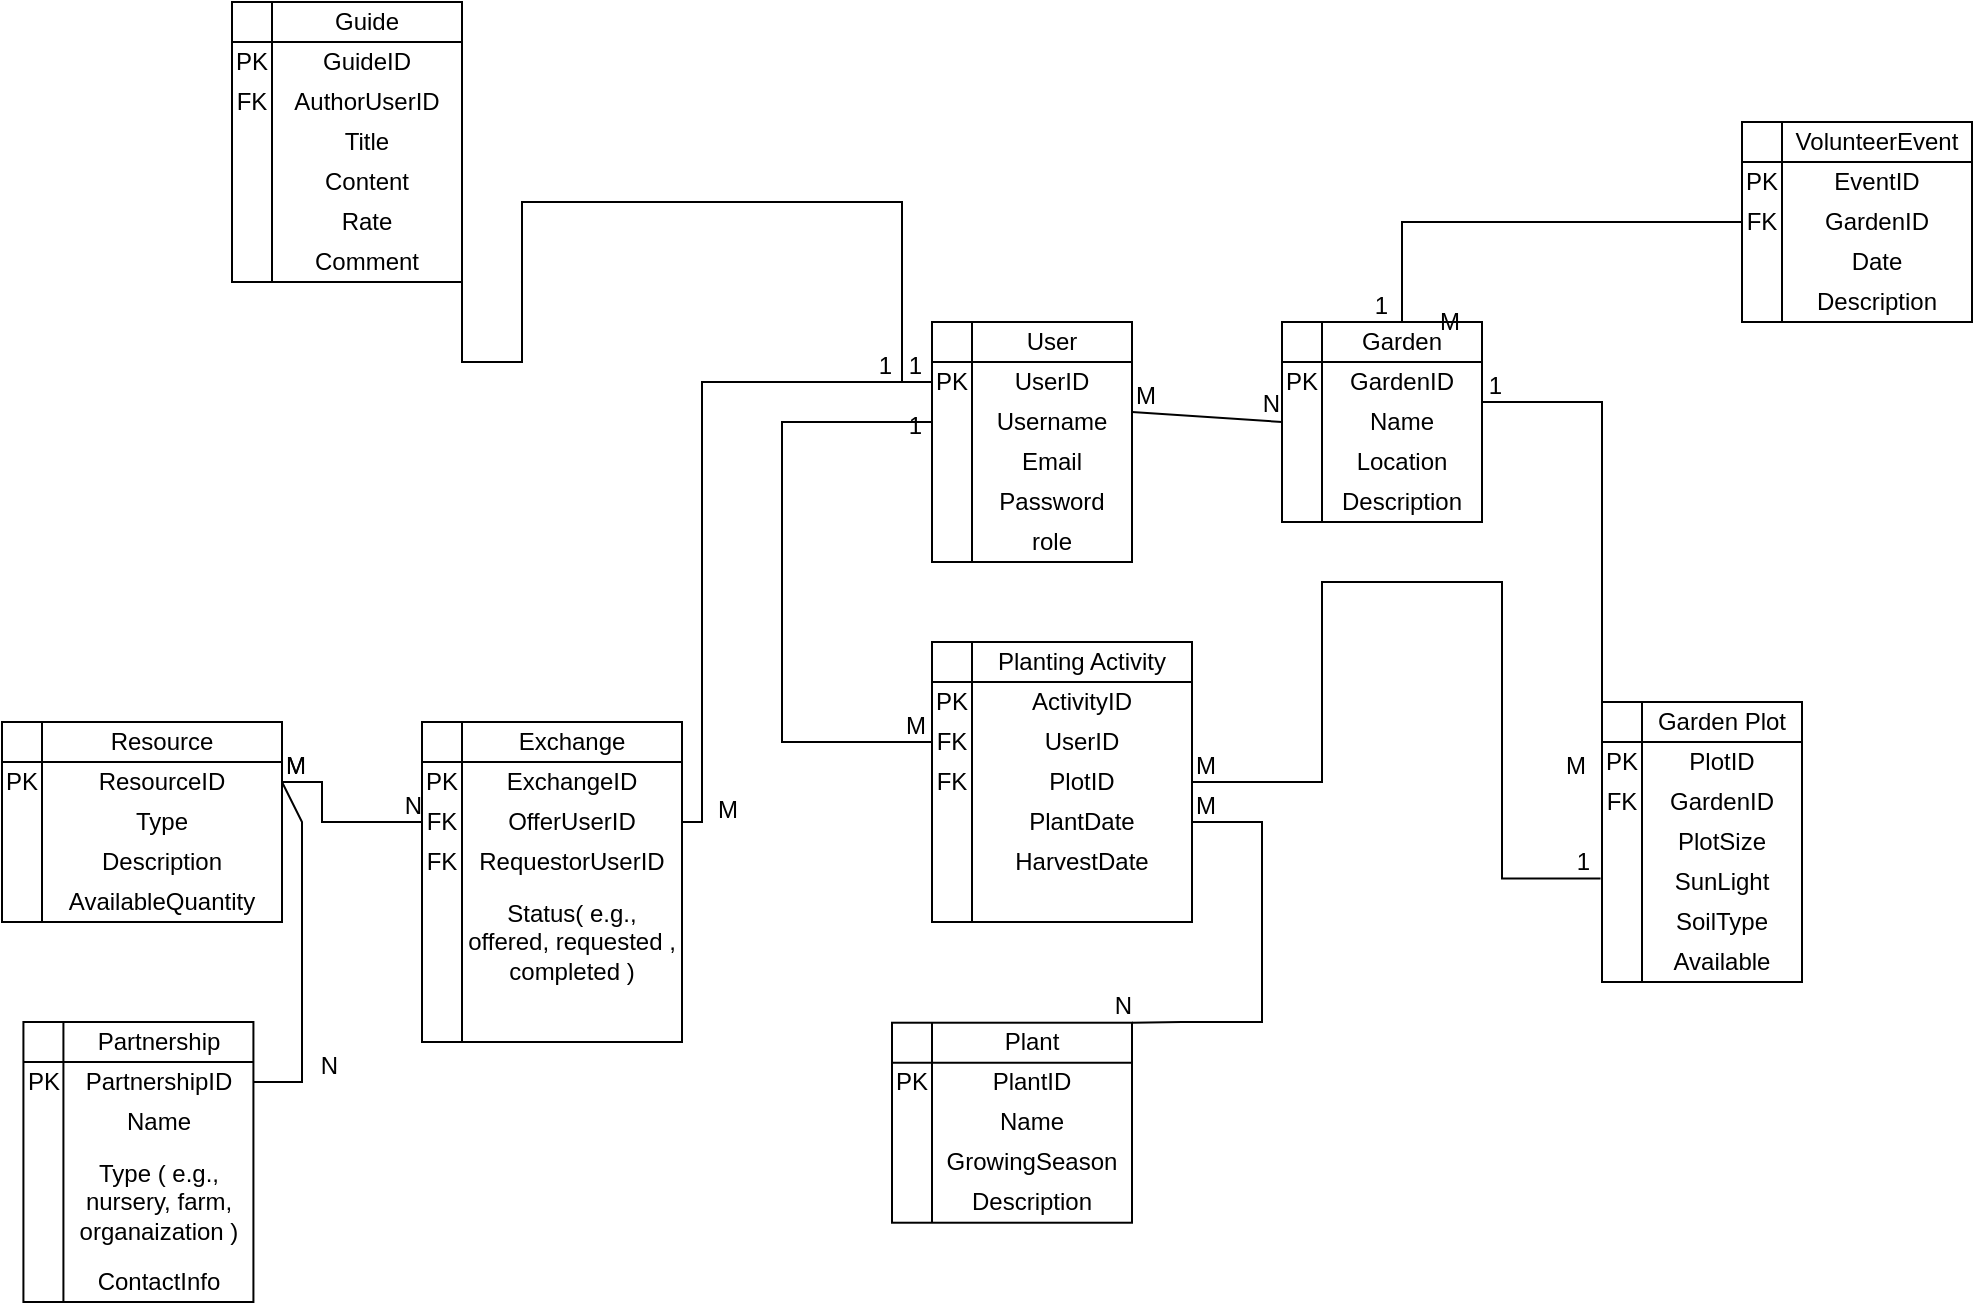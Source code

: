 <mxfile>
    <diagram id="Q7YpSikZcmVdA5Nnaxv-" name="Page-1">
        <mxGraphModel dx="1843" dy="816" grid="1" gridSize="10" guides="1" tooltips="1" connect="1" arrows="1" fold="1" page="1" pageScale="1" pageWidth="1200" pageHeight="1600" math="0" shadow="0">
            <root>
                <mxCell id="0"/>
                <mxCell id="1" parent="0"/>
                <mxCell id="4" value="" style="shape=internalStorage;whiteSpace=wrap;html=1;backgroundOutline=1;dx=20;dy=20;" parent="1" vertex="1">
                    <mxGeometry x="495" y="410" width="100" height="120" as="geometry"/>
                </mxCell>
                <mxCell id="5" value="User" style="text;html=1;strokeColor=none;fillColor=none;align=center;verticalAlign=middle;whiteSpace=wrap;rounded=0;" parent="1" vertex="1">
                    <mxGeometry x="515" y="410" width="80" height="20" as="geometry"/>
                </mxCell>
                <mxCell id="6" value="UserID" style="text;html=1;strokeColor=none;fillColor=none;align=center;verticalAlign=middle;whiteSpace=wrap;rounded=0;" parent="1" vertex="1">
                    <mxGeometry x="515" y="430" width="80" height="20" as="geometry"/>
                </mxCell>
                <mxCell id="7" value="PK" style="text;html=1;strokeColor=none;fillColor=none;align=center;verticalAlign=middle;whiteSpace=wrap;rounded=0;" parent="1" vertex="1">
                    <mxGeometry x="495" y="430" width="20" height="20" as="geometry"/>
                </mxCell>
                <mxCell id="8" value="Username" style="text;html=1;strokeColor=none;fillColor=none;align=center;verticalAlign=middle;whiteSpace=wrap;rounded=0;" parent="1" vertex="1">
                    <mxGeometry x="515" y="450" width="80" height="20" as="geometry"/>
                </mxCell>
                <mxCell id="9" value="Email" style="text;html=1;strokeColor=none;fillColor=none;align=center;verticalAlign=middle;whiteSpace=wrap;rounded=0;" parent="1" vertex="1">
                    <mxGeometry x="515" y="470" width="80" height="20" as="geometry"/>
                </mxCell>
                <mxCell id="10" value="Password" style="text;html=1;strokeColor=none;fillColor=none;align=center;verticalAlign=middle;whiteSpace=wrap;rounded=0;" parent="1" vertex="1">
                    <mxGeometry x="515" y="490" width="80" height="20" as="geometry"/>
                </mxCell>
                <mxCell id="16" value="" style="shape=internalStorage;whiteSpace=wrap;html=1;backgroundOutline=1;dx=20;dy=20;" parent="1" vertex="1">
                    <mxGeometry x="670" y="410" width="100" height="100" as="geometry"/>
                </mxCell>
                <mxCell id="17" value="Garden" style="text;html=1;strokeColor=none;fillColor=none;align=center;verticalAlign=middle;whiteSpace=wrap;rounded=0;" parent="1" vertex="1">
                    <mxGeometry x="690" y="410" width="80" height="20" as="geometry"/>
                </mxCell>
                <mxCell id="18" value="GardenID" style="text;html=1;strokeColor=none;fillColor=none;align=center;verticalAlign=middle;whiteSpace=wrap;rounded=0;" parent="1" vertex="1">
                    <mxGeometry x="690" y="430" width="80" height="20" as="geometry"/>
                </mxCell>
                <mxCell id="19" value="PK" style="text;html=1;strokeColor=none;fillColor=none;align=center;verticalAlign=middle;whiteSpace=wrap;rounded=0;" parent="1" vertex="1">
                    <mxGeometry x="670" y="430" width="20" height="20" as="geometry"/>
                </mxCell>
                <mxCell id="20" value="Name" style="text;html=1;strokeColor=none;fillColor=none;align=center;verticalAlign=middle;whiteSpace=wrap;rounded=0;" parent="1" vertex="1">
                    <mxGeometry x="690" y="450" width="80" height="20" as="geometry"/>
                </mxCell>
                <mxCell id="21" value="Location" style="text;html=1;strokeColor=none;fillColor=none;align=center;verticalAlign=middle;whiteSpace=wrap;rounded=0;" parent="1" vertex="1">
                    <mxGeometry x="690" y="470" width="80" height="20" as="geometry"/>
                </mxCell>
                <mxCell id="22" value="Description" style="text;html=1;strokeColor=none;fillColor=none;align=center;verticalAlign=middle;whiteSpace=wrap;rounded=0;" parent="1" vertex="1">
                    <mxGeometry x="690" y="490" width="80" height="20" as="geometry"/>
                </mxCell>
                <mxCell id="23" value="" style="shape=internalStorage;whiteSpace=wrap;html=1;backgroundOutline=1;dx=20;dy=20;" parent="1" vertex="1">
                    <mxGeometry x="830" y="600" width="100" height="140" as="geometry"/>
                </mxCell>
                <mxCell id="24" value="Garden Plot" style="text;html=1;strokeColor=none;fillColor=none;align=center;verticalAlign=middle;whiteSpace=wrap;rounded=0;" parent="1" vertex="1">
                    <mxGeometry x="850" y="600" width="80" height="20" as="geometry"/>
                </mxCell>
                <mxCell id="25" value="PlotID" style="text;html=1;strokeColor=none;fillColor=none;align=center;verticalAlign=middle;whiteSpace=wrap;rounded=0;" parent="1" vertex="1">
                    <mxGeometry x="850" y="620" width="80" height="20" as="geometry"/>
                </mxCell>
                <mxCell id="26" value="PK" style="text;html=1;strokeColor=none;fillColor=none;align=center;verticalAlign=middle;whiteSpace=wrap;rounded=0;" parent="1" vertex="1">
                    <mxGeometry x="830" y="620" width="20" height="20" as="geometry"/>
                </mxCell>
                <mxCell id="27" value="GardenID" style="text;html=1;strokeColor=none;fillColor=none;align=center;verticalAlign=middle;whiteSpace=wrap;rounded=0;" parent="1" vertex="1">
                    <mxGeometry x="850" y="640" width="80" height="20" as="geometry"/>
                </mxCell>
                <mxCell id="28" value="PlotSize" style="text;html=1;strokeColor=none;fillColor=none;align=center;verticalAlign=middle;whiteSpace=wrap;rounded=0;" parent="1" vertex="1">
                    <mxGeometry x="850" y="660" width="80" height="20" as="geometry"/>
                </mxCell>
                <mxCell id="29" value="SunLight" style="text;html=1;strokeColor=none;fillColor=none;align=center;verticalAlign=middle;whiteSpace=wrap;rounded=0;" parent="1" vertex="1">
                    <mxGeometry x="850" y="680" width="80" height="20" as="geometry"/>
                </mxCell>
                <mxCell id="30" value="FK" style="text;html=1;strokeColor=none;fillColor=none;align=center;verticalAlign=middle;whiteSpace=wrap;rounded=0;" parent="1" vertex="1">
                    <mxGeometry x="830" y="640" width="20" height="20" as="geometry"/>
                </mxCell>
                <mxCell id="31" value="SoilType" style="text;html=1;strokeColor=none;fillColor=none;align=center;verticalAlign=middle;whiteSpace=wrap;rounded=0;" parent="1" vertex="1">
                    <mxGeometry x="850" y="700" width="80" height="20" as="geometry"/>
                </mxCell>
                <mxCell id="32" value="Available" style="text;html=1;strokeColor=none;fillColor=none;align=center;verticalAlign=middle;whiteSpace=wrap;rounded=0;" parent="1" vertex="1">
                    <mxGeometry x="850" y="720" width="80" height="20" as="geometry"/>
                </mxCell>
                <mxCell id="33" value="" style="shape=internalStorage;whiteSpace=wrap;html=1;backgroundOutline=1;dx=20;dy=20;" parent="1" vertex="1">
                    <mxGeometry x="495" y="570" width="130" height="140" as="geometry"/>
                </mxCell>
                <mxCell id="34" value="Planting Activity" style="text;html=1;strokeColor=none;fillColor=none;align=center;verticalAlign=middle;whiteSpace=wrap;rounded=0;" parent="1" vertex="1">
                    <mxGeometry x="515" y="570" width="110" height="20" as="geometry"/>
                </mxCell>
                <mxCell id="35" value="ActivityID" style="text;html=1;strokeColor=none;fillColor=none;align=center;verticalAlign=middle;whiteSpace=wrap;rounded=0;" parent="1" vertex="1">
                    <mxGeometry x="515" y="590" width="110" height="20" as="geometry"/>
                </mxCell>
                <mxCell id="36" value="PK" style="text;html=1;strokeColor=none;fillColor=none;align=center;verticalAlign=middle;whiteSpace=wrap;rounded=0;" parent="1" vertex="1">
                    <mxGeometry x="495" y="590" width="20" height="20" as="geometry"/>
                </mxCell>
                <mxCell id="37" value="UserID" style="text;html=1;strokeColor=none;fillColor=none;align=center;verticalAlign=middle;whiteSpace=wrap;rounded=0;" parent="1" vertex="1">
                    <mxGeometry x="515" y="610" width="110" height="20" as="geometry"/>
                </mxCell>
                <mxCell id="38" value="PlotID" style="text;html=1;strokeColor=none;fillColor=none;align=center;verticalAlign=middle;whiteSpace=wrap;rounded=0;" parent="1" vertex="1">
                    <mxGeometry x="515" y="630" width="110" height="20" as="geometry"/>
                </mxCell>
                <mxCell id="40" value="FK" style="text;html=1;strokeColor=none;fillColor=none;align=center;verticalAlign=middle;whiteSpace=wrap;rounded=0;" parent="1" vertex="1">
                    <mxGeometry x="495" y="610" width="20" height="20" as="geometry"/>
                </mxCell>
                <mxCell id="41" value="PlantDate" style="text;html=1;strokeColor=none;fillColor=none;align=center;verticalAlign=middle;whiteSpace=wrap;rounded=0;" parent="1" vertex="1">
                    <mxGeometry x="515" y="650" width="110" height="20" as="geometry"/>
                </mxCell>
                <mxCell id="42" value="HarvestDate" style="text;html=1;strokeColor=none;fillColor=none;align=center;verticalAlign=middle;whiteSpace=wrap;rounded=0;" parent="1" vertex="1">
                    <mxGeometry x="515" y="670" width="110" height="20" as="geometry"/>
                </mxCell>
                <mxCell id="43" value="FK" style="text;html=1;strokeColor=none;fillColor=none;align=center;verticalAlign=middle;whiteSpace=wrap;rounded=0;" parent="1" vertex="1">
                    <mxGeometry x="495" y="630" width="20" height="20" as="geometry"/>
                </mxCell>
                <mxCell id="45" value="" style="shape=internalStorage;whiteSpace=wrap;html=1;backgroundOutline=1;dx=20;dy=20;" parent="1" vertex="1">
                    <mxGeometry x="475" y="760.36" width="120" height="100" as="geometry"/>
                </mxCell>
                <mxCell id="46" value="Plant" style="text;html=1;strokeColor=none;fillColor=none;align=center;verticalAlign=middle;whiteSpace=wrap;rounded=0;" parent="1" vertex="1">
                    <mxGeometry x="495" y="760.36" width="100" height="20" as="geometry"/>
                </mxCell>
                <mxCell id="47" value="PlantID" style="text;html=1;strokeColor=none;fillColor=none;align=center;verticalAlign=middle;whiteSpace=wrap;rounded=0;" parent="1" vertex="1">
                    <mxGeometry x="495" y="780.36" width="100" height="20" as="geometry"/>
                </mxCell>
                <mxCell id="48" value="PK" style="text;html=1;strokeColor=none;fillColor=none;align=center;verticalAlign=middle;whiteSpace=wrap;rounded=0;" parent="1" vertex="1">
                    <mxGeometry x="475" y="780.36" width="20" height="20" as="geometry"/>
                </mxCell>
                <mxCell id="49" value="Name" style="text;html=1;strokeColor=none;fillColor=none;align=center;verticalAlign=middle;whiteSpace=wrap;rounded=0;" parent="1" vertex="1">
                    <mxGeometry x="495" y="800.36" width="100" height="20" as="geometry"/>
                </mxCell>
                <mxCell id="50" value="GrowingSeason" style="text;html=1;strokeColor=none;fillColor=none;align=center;verticalAlign=middle;whiteSpace=wrap;rounded=0;" parent="1" vertex="1">
                    <mxGeometry x="495" y="820.36" width="100" height="20" as="geometry"/>
                </mxCell>
                <mxCell id="51" value="Description" style="text;html=1;strokeColor=none;fillColor=none;align=center;verticalAlign=middle;whiteSpace=wrap;rounded=0;" parent="1" vertex="1">
                    <mxGeometry x="495" y="840.36" width="100" height="20" as="geometry"/>
                </mxCell>
                <mxCell id="52" value="" style="shape=internalStorage;whiteSpace=wrap;html=1;backgroundOutline=1;dx=20;dy=20;" parent="1" vertex="1">
                    <mxGeometry x="30" y="610" width="140" height="100" as="geometry"/>
                </mxCell>
                <mxCell id="53" value="Resource" style="text;html=1;strokeColor=none;fillColor=none;align=center;verticalAlign=middle;whiteSpace=wrap;rounded=0;" parent="1" vertex="1">
                    <mxGeometry x="50" y="610" width="120" height="20" as="geometry"/>
                </mxCell>
                <mxCell id="54" value="ResourceID" style="text;html=1;strokeColor=none;fillColor=none;align=center;verticalAlign=middle;whiteSpace=wrap;rounded=0;" parent="1" vertex="1">
                    <mxGeometry x="50" y="630" width="120" height="20" as="geometry"/>
                </mxCell>
                <mxCell id="55" value="PK" style="text;html=1;strokeColor=none;fillColor=none;align=center;verticalAlign=middle;whiteSpace=wrap;rounded=0;" parent="1" vertex="1">
                    <mxGeometry x="30" y="630" width="20" height="20" as="geometry"/>
                </mxCell>
                <mxCell id="56" value="Type" style="text;html=1;strokeColor=none;fillColor=none;align=center;verticalAlign=middle;whiteSpace=wrap;rounded=0;" parent="1" vertex="1">
                    <mxGeometry x="50" y="650" width="120" height="20" as="geometry"/>
                </mxCell>
                <mxCell id="57" value="Description" style="text;html=1;strokeColor=none;fillColor=none;align=center;verticalAlign=middle;whiteSpace=wrap;rounded=0;" parent="1" vertex="1">
                    <mxGeometry x="50" y="670" width="120" height="20" as="geometry"/>
                </mxCell>
                <mxCell id="58" value="AvailableQuantity" style="text;html=1;strokeColor=none;fillColor=none;align=center;verticalAlign=middle;whiteSpace=wrap;rounded=0;" parent="1" vertex="1">
                    <mxGeometry x="50" y="690" width="120" height="20" as="geometry"/>
                </mxCell>
                <mxCell id="59" value="" style="shape=internalStorage;whiteSpace=wrap;html=1;backgroundOutline=1;dx=20;dy=20;" parent="1" vertex="1">
                    <mxGeometry x="240" y="610" width="130" height="160" as="geometry"/>
                </mxCell>
                <mxCell id="60" value="Exchange" style="text;html=1;strokeColor=none;fillColor=none;align=center;verticalAlign=middle;whiteSpace=wrap;rounded=0;" parent="1" vertex="1">
                    <mxGeometry x="260" y="610" width="110" height="20" as="geometry"/>
                </mxCell>
                <mxCell id="61" value="ExchangeID" style="text;html=1;strokeColor=none;fillColor=none;align=center;verticalAlign=middle;whiteSpace=wrap;rounded=0;" parent="1" vertex="1">
                    <mxGeometry x="260" y="630" width="110" height="20" as="geometry"/>
                </mxCell>
                <mxCell id="62" value="PK" style="text;html=1;strokeColor=none;fillColor=none;align=center;verticalAlign=middle;whiteSpace=wrap;rounded=0;" parent="1" vertex="1">
                    <mxGeometry x="240" y="630" width="20" height="20" as="geometry"/>
                </mxCell>
                <mxCell id="64" value="OfferUserID" style="text;html=1;strokeColor=none;fillColor=none;align=center;verticalAlign=middle;whiteSpace=wrap;rounded=0;" parent="1" vertex="1">
                    <mxGeometry x="260" y="650" width="110" height="20" as="geometry"/>
                </mxCell>
                <mxCell id="65" value="RequestorUserID" style="text;html=1;strokeColor=none;fillColor=none;align=center;verticalAlign=middle;whiteSpace=wrap;rounded=0;" parent="1" vertex="1">
                    <mxGeometry x="260" y="670" width="110" height="20" as="geometry"/>
                </mxCell>
                <mxCell id="67" value="Status( e.g., offered, requested , completed )" style="text;html=1;strokeColor=none;fillColor=none;align=center;verticalAlign=middle;whiteSpace=wrap;rounded=0;" parent="1" vertex="1">
                    <mxGeometry x="260" y="700" width="110" height="40" as="geometry"/>
                </mxCell>
                <mxCell id="69" value="FK" style="text;html=1;strokeColor=none;fillColor=none;align=center;verticalAlign=middle;whiteSpace=wrap;rounded=0;" parent="1" vertex="1">
                    <mxGeometry x="240" y="650" width="20" height="20" as="geometry"/>
                </mxCell>
                <mxCell id="70" value="FK" style="text;html=1;strokeColor=none;fillColor=none;align=center;verticalAlign=middle;whiteSpace=wrap;rounded=0;" parent="1" vertex="1">
                    <mxGeometry x="240" y="670" width="20" height="20" as="geometry"/>
                </mxCell>
                <mxCell id="71" value="" style="shape=internalStorage;whiteSpace=wrap;html=1;backgroundOutline=1;dx=20;dy=20;" parent="1" vertex="1">
                    <mxGeometry x="900" y="310" width="115" height="100" as="geometry"/>
                </mxCell>
                <mxCell id="72" value="VolunteerEvent" style="text;html=1;strokeColor=none;fillColor=none;align=center;verticalAlign=middle;whiteSpace=wrap;rounded=0;" parent="1" vertex="1">
                    <mxGeometry x="920" y="310" width="95" height="20" as="geometry"/>
                </mxCell>
                <mxCell id="73" value="EventID" style="text;html=1;strokeColor=none;fillColor=none;align=center;verticalAlign=middle;whiteSpace=wrap;rounded=0;" parent="1" vertex="1">
                    <mxGeometry x="920" y="330" width="95" height="20" as="geometry"/>
                </mxCell>
                <mxCell id="74" value="PK" style="text;html=1;strokeColor=none;fillColor=none;align=center;verticalAlign=middle;whiteSpace=wrap;rounded=0;" parent="1" vertex="1">
                    <mxGeometry x="900" y="330" width="20" height="20" as="geometry"/>
                </mxCell>
                <mxCell id="75" value="GardenID" style="text;html=1;strokeColor=none;fillColor=none;align=center;verticalAlign=middle;whiteSpace=wrap;rounded=0;" parent="1" vertex="1">
                    <mxGeometry x="920" y="350" width="95" height="20" as="geometry"/>
                </mxCell>
                <mxCell id="76" value="Date" style="text;html=1;strokeColor=none;fillColor=none;align=center;verticalAlign=middle;whiteSpace=wrap;rounded=0;" parent="1" vertex="1">
                    <mxGeometry x="920" y="370" width="95" height="20" as="geometry"/>
                </mxCell>
                <mxCell id="77" value="Description" style="text;html=1;strokeColor=none;fillColor=none;align=center;verticalAlign=middle;whiteSpace=wrap;rounded=0;" parent="1" vertex="1">
                    <mxGeometry x="920" y="390" width="95" height="20" as="geometry"/>
                </mxCell>
                <mxCell id="78" value="FK" style="text;html=1;strokeColor=none;fillColor=none;align=center;verticalAlign=middle;whiteSpace=wrap;rounded=0;" parent="1" vertex="1">
                    <mxGeometry x="900" y="350" width="20" height="20" as="geometry"/>
                </mxCell>
                <mxCell id="81" value="" style="shape=internalStorage;whiteSpace=wrap;html=1;backgroundOutline=1;dx=20;dy=20;" parent="1" vertex="1">
                    <mxGeometry x="40.71" y="760" width="115" height="140" as="geometry"/>
                </mxCell>
                <mxCell id="82" value="Partnership" style="text;html=1;strokeColor=none;fillColor=none;align=center;verticalAlign=middle;whiteSpace=wrap;rounded=0;" parent="1" vertex="1">
                    <mxGeometry x="60.71" y="760" width="95" height="20" as="geometry"/>
                </mxCell>
                <mxCell id="83" value="PartnershipID" style="text;html=1;strokeColor=none;fillColor=none;align=center;verticalAlign=middle;whiteSpace=wrap;rounded=0;" parent="1" vertex="1">
                    <mxGeometry x="60.71" y="780" width="95" height="20" as="geometry"/>
                </mxCell>
                <mxCell id="84" value="PK" style="text;html=1;strokeColor=none;fillColor=none;align=center;verticalAlign=middle;whiteSpace=wrap;rounded=0;" parent="1" vertex="1">
                    <mxGeometry x="40.71" y="780" width="20" height="20" as="geometry"/>
                </mxCell>
                <mxCell id="85" value="Name" style="text;html=1;strokeColor=none;fillColor=none;align=center;verticalAlign=middle;whiteSpace=wrap;rounded=0;" parent="1" vertex="1">
                    <mxGeometry x="60.71" y="800" width="95" height="20" as="geometry"/>
                </mxCell>
                <mxCell id="86" value="Type ( e.g., nursery, farm, organaization )" style="text;html=1;strokeColor=none;fillColor=none;align=center;verticalAlign=middle;whiteSpace=wrap;rounded=0;" parent="1" vertex="1">
                    <mxGeometry x="60.71" y="820" width="95" height="60" as="geometry"/>
                </mxCell>
                <mxCell id="87" value="ContactInfo" style="text;html=1;strokeColor=none;fillColor=none;align=center;verticalAlign=middle;whiteSpace=wrap;rounded=0;" parent="1" vertex="1">
                    <mxGeometry x="60.71" y="880" width="95" height="20" as="geometry"/>
                </mxCell>
                <mxCell id="90" value="" style="shape=internalStorage;whiteSpace=wrap;html=1;backgroundOutline=1;dx=20;dy=20;" parent="1" vertex="1">
                    <mxGeometry x="145" y="250" width="115" height="140" as="geometry"/>
                </mxCell>
                <mxCell id="91" value="Guide" style="text;html=1;strokeColor=none;fillColor=none;align=center;verticalAlign=middle;whiteSpace=wrap;rounded=0;" parent="1" vertex="1">
                    <mxGeometry x="165" y="250" width="95" height="20" as="geometry"/>
                </mxCell>
                <mxCell id="92" value="GuideID" style="text;html=1;strokeColor=none;fillColor=none;align=center;verticalAlign=middle;whiteSpace=wrap;rounded=0;" parent="1" vertex="1">
                    <mxGeometry x="165" y="270" width="95" height="20" as="geometry"/>
                </mxCell>
                <mxCell id="93" value="PK" style="text;html=1;strokeColor=none;fillColor=none;align=center;verticalAlign=middle;whiteSpace=wrap;rounded=0;" parent="1" vertex="1">
                    <mxGeometry x="145" y="270" width="20" height="20" as="geometry"/>
                </mxCell>
                <mxCell id="94" value="AuthorUserID" style="text;html=1;strokeColor=none;fillColor=none;align=center;verticalAlign=middle;whiteSpace=wrap;rounded=0;" parent="1" vertex="1">
                    <mxGeometry x="165" y="290" width="95" height="20" as="geometry"/>
                </mxCell>
                <mxCell id="95" value="Title" style="text;html=1;strokeColor=none;fillColor=none;align=center;verticalAlign=middle;whiteSpace=wrap;rounded=0;" parent="1" vertex="1">
                    <mxGeometry x="165" y="310" width="95" height="20" as="geometry"/>
                </mxCell>
                <mxCell id="96" value="Content" style="text;html=1;strokeColor=none;fillColor=none;align=center;verticalAlign=middle;whiteSpace=wrap;rounded=0;" parent="1" vertex="1">
                    <mxGeometry x="165" y="330" width="95" height="20" as="geometry"/>
                </mxCell>
                <mxCell id="97" value="FK" style="text;html=1;strokeColor=none;fillColor=none;align=center;verticalAlign=middle;whiteSpace=wrap;rounded=0;" parent="1" vertex="1">
                    <mxGeometry x="145" y="290" width="20" height="20" as="geometry"/>
                </mxCell>
                <mxCell id="101" value="" style="endArrow=none;html=1;rounded=0;exitX=1;exitY=0.25;exitDx=0;exitDy=0;entryX=0;entryY=0.5;entryDx=0;entryDy=0;" parent="1" source="8" target="16" edge="1">
                    <mxGeometry relative="1" as="geometry">
                        <mxPoint x="805" y="570" as="sourcePoint"/>
                        <mxPoint x="965" y="570" as="targetPoint"/>
                    </mxGeometry>
                </mxCell>
                <mxCell id="102" value="M" style="resizable=0;html=1;align=left;verticalAlign=bottom;" parent="101" connectable="0" vertex="1">
                    <mxGeometry x="-1" relative="1" as="geometry"/>
                </mxCell>
                <mxCell id="103" value="N" style="resizable=0;html=1;align=right;verticalAlign=bottom;" parent="101" connectable="0" vertex="1">
                    <mxGeometry x="1" relative="1" as="geometry"/>
                </mxCell>
                <mxCell id="104" value="" style="endArrow=none;html=1;rounded=0;entryX=1;entryY=0;entryDx=0;entryDy=0;exitX=0;exitY=0;exitDx=0;exitDy=0;" parent="1" source="30" target="20" edge="1">
                    <mxGeometry relative="1" as="geometry">
                        <mxPoint x="805" y="570" as="sourcePoint"/>
                        <mxPoint x="965" y="570" as="targetPoint"/>
                        <Array as="points">
                            <mxPoint x="830" y="450"/>
                        </Array>
                    </mxGeometry>
                </mxCell>
                <mxCell id="105" value="1" style="resizable=0;html=1;align=right;verticalAlign=bottom;" parent="104" connectable="0" vertex="1">
                    <mxGeometry x="1" relative="1" as="geometry">
                        <mxPoint x="10" as="offset"/>
                    </mxGeometry>
                </mxCell>
                <mxCell id="106" value="M" style="resizable=0;html=1;align=left;verticalAlign=bottom;" parent="1" connectable="0" vertex="1">
                    <mxGeometry x="810" y="640" as="geometry"/>
                </mxCell>
                <mxCell id="107" value="" style="endArrow=none;html=1;rounded=0;edgeStyle=orthogonalEdgeStyle;entryX=0;entryY=0.5;entryDx=0;entryDy=0;" parent="1" target="4" edge="1">
                    <mxGeometry relative="1" as="geometry">
                        <mxPoint x="495" y="620" as="sourcePoint"/>
                        <mxPoint x="490" y="460" as="targetPoint"/>
                        <Array as="points">
                            <mxPoint x="495" y="620"/>
                            <mxPoint x="420" y="620"/>
                            <mxPoint x="420" y="460"/>
                        </Array>
                    </mxGeometry>
                </mxCell>
                <mxCell id="108" value="1" style="resizable=0;html=1;align=right;verticalAlign=bottom;" parent="107" connectable="0" vertex="1">
                    <mxGeometry x="1" relative="1" as="geometry">
                        <mxPoint x="-5" as="offset"/>
                    </mxGeometry>
                </mxCell>
                <mxCell id="109" value="M" style="resizable=0;html=1;align=left;verticalAlign=bottom;" parent="1" connectable="0" vertex="1">
                    <mxGeometry x="480" y="620" as="geometry"/>
                </mxCell>
                <mxCell id="110" value="" style="endArrow=none;html=1;rounded=0;edgeStyle=orthogonalEdgeStyle;entryX=-0.007;entryY=0.63;entryDx=0;entryDy=0;entryPerimeter=0;exitX=1;exitY=0.5;exitDx=0;exitDy=0;" parent="1" source="38" target="23" edge="1">
                    <mxGeometry relative="1" as="geometry">
                        <mxPoint x="660" y="690" as="sourcePoint"/>
                        <mxPoint x="860" y="500" as="targetPoint"/>
                        <Array as="points">
                            <mxPoint x="690" y="640"/>
                            <mxPoint x="690" y="540"/>
                            <mxPoint x="780" y="540"/>
                            <mxPoint x="780" y="688"/>
                        </Array>
                    </mxGeometry>
                </mxCell>
                <mxCell id="111" value="1" style="resizable=0;html=1;align=right;verticalAlign=bottom;" parent="110" connectable="0" vertex="1">
                    <mxGeometry x="1" relative="1" as="geometry">
                        <mxPoint x="-5" as="offset"/>
                    </mxGeometry>
                </mxCell>
                <mxCell id="112" value="M" style="resizable=0;html=1;align=left;verticalAlign=bottom;" parent="1" connectable="0" vertex="1">
                    <mxGeometry x="625" y="640" as="geometry"/>
                </mxCell>
                <mxCell id="114" value="" style="endArrow=none;html=1;rounded=0;exitX=1;exitY=0.5;exitDx=0;exitDy=0;entryX=0;entryY=0.5;entryDx=0;entryDy=0;" parent="1" source="54" edge="1">
                    <mxGeometry relative="1" as="geometry">
                        <mxPoint x="190" y="640" as="sourcePoint"/>
                        <mxPoint x="240" y="660" as="targetPoint"/>
                        <Array as="points">
                            <mxPoint x="190" y="640"/>
                            <mxPoint x="190" y="660"/>
                            <mxPoint x="210" y="660"/>
                        </Array>
                    </mxGeometry>
                </mxCell>
                <mxCell id="115" value="M" style="resizable=0;html=1;align=left;verticalAlign=bottom;" parent="114" connectable="0" vertex="1">
                    <mxGeometry x="-1" relative="1" as="geometry"/>
                </mxCell>
                <mxCell id="116" value="N" style="resizable=0;html=1;align=right;verticalAlign=bottom;" parent="114" connectable="0" vertex="1">
                    <mxGeometry x="1" relative="1" as="geometry">
                        <mxPoint as="offset"/>
                    </mxGeometry>
                </mxCell>
                <mxCell id="117" value="" style="endArrow=none;html=1;rounded=0;edgeStyle=orthogonalEdgeStyle;entryX=0;entryY=0.5;entryDx=0;entryDy=0;exitX=1;exitY=0.5;exitDx=0;exitDy=0;" parent="1" target="7" edge="1">
                    <mxGeometry relative="1" as="geometry">
                        <mxPoint x="370" y="660" as="sourcePoint"/>
                        <mxPoint x="455" y="440" as="targetPoint"/>
                        <Array as="points">
                            <mxPoint x="380" y="660"/>
                            <mxPoint x="380" y="440"/>
                        </Array>
                    </mxGeometry>
                </mxCell>
                <mxCell id="118" value="1" style="resizable=0;html=1;align=right;verticalAlign=bottom;" parent="117" connectable="0" vertex="1">
                    <mxGeometry x="1" relative="1" as="geometry">
                        <mxPoint x="-5" as="offset"/>
                    </mxGeometry>
                </mxCell>
                <mxCell id="119" value="M" style="resizable=0;html=1;align=left;verticalAlign=bottom;" parent="1" connectable="0" vertex="1">
                    <mxGeometry x="490" y="490" as="geometry">
                        <mxPoint x="-104" y="172" as="offset"/>
                    </mxGeometry>
                </mxCell>
                <mxCell id="120" value="" style="endArrow=none;html=1;rounded=0;entryX=0.5;entryY=0;entryDx=0;entryDy=0;exitX=0;exitY=0.5;exitDx=0;exitDy=0;" parent="1" source="78" target="17" edge="1">
                    <mxGeometry relative="1" as="geometry">
                        <mxPoint x="810" y="230" as="sourcePoint"/>
                        <mxPoint x="780" y="460" as="targetPoint"/>
                        <Array as="points">
                            <mxPoint x="810" y="360"/>
                            <mxPoint x="730" y="360"/>
                        </Array>
                    </mxGeometry>
                </mxCell>
                <mxCell id="121" value="1" style="resizable=0;html=1;align=right;verticalAlign=bottom;" parent="120" connectable="0" vertex="1">
                    <mxGeometry x="1" relative="1" as="geometry">
                        <mxPoint x="-7" as="offset"/>
                    </mxGeometry>
                </mxCell>
                <mxCell id="122" value="M" style="resizable=0;html=1;align=left;verticalAlign=bottom;" parent="1" connectable="0" vertex="1">
                    <mxGeometry x="820" y="650" as="geometry">
                        <mxPoint x="-73" y="-232" as="offset"/>
                    </mxGeometry>
                </mxCell>
                <mxCell id="123" value="" style="endArrow=none;html=1;rounded=0;entryX=1;entryY=0;entryDx=0;entryDy=0;exitX=1;exitY=0.5;exitDx=0;exitDy=0;" parent="1" target="46" edge="1">
                    <mxGeometry relative="1" as="geometry">
                        <mxPoint x="625" y="660" as="sourcePoint"/>
                        <mxPoint x="590" y="790" as="targetPoint"/>
                        <Array as="points">
                            <mxPoint x="660" y="660"/>
                            <mxPoint x="660" y="760"/>
                            <mxPoint x="620" y="760"/>
                        </Array>
                    </mxGeometry>
                </mxCell>
                <mxCell id="124" value="M" style="resizable=0;html=1;align=left;verticalAlign=bottom;" parent="123" connectable="0" vertex="1">
                    <mxGeometry x="-1" relative="1" as="geometry"/>
                </mxCell>
                <mxCell id="125" value="N" style="resizable=0;html=1;align=right;verticalAlign=bottom;" parent="123" connectable="0" vertex="1">
                    <mxGeometry x="1" relative="1" as="geometry">
                        <mxPoint as="offset"/>
                    </mxGeometry>
                </mxCell>
                <mxCell id="130" value="" style="endArrow=none;html=1;rounded=0;entryX=1;entryY=0.5;entryDx=0;entryDy=0;" parent="1" target="83" edge="1">
                    <mxGeometry relative="1" as="geometry">
                        <mxPoint x="170" y="640" as="sourcePoint"/>
                        <mxPoint x="250" y="890" as="targetPoint"/>
                        <Array as="points">
                            <mxPoint x="180" y="660"/>
                            <mxPoint x="180" y="790"/>
                        </Array>
                    </mxGeometry>
                </mxCell>
                <mxCell id="131" value="M" style="resizable=0;html=1;align=left;verticalAlign=bottom;" parent="130" connectable="0" vertex="1">
                    <mxGeometry x="-1" relative="1" as="geometry"/>
                </mxCell>
                <mxCell id="132" value="N" style="resizable=0;html=1;align=right;verticalAlign=bottom;" parent="130" connectable="0" vertex="1">
                    <mxGeometry x="1" relative="1" as="geometry">
                        <mxPoint x="43" as="offset"/>
                    </mxGeometry>
                </mxCell>
                <mxCell id="133" value="" style="endArrow=none;html=1;rounded=0;edgeStyle=orthogonalEdgeStyle;exitX=1;exitY=0.5;exitDx=0;exitDy=0;" parent="1" source="94" edge="1">
                    <mxGeometry relative="1" as="geometry">
                        <mxPoint x="280" y="710" as="sourcePoint"/>
                        <mxPoint x="480" y="440" as="targetPoint"/>
                        <Array as="points">
                            <mxPoint x="290" y="430"/>
                            <mxPoint x="290" y="350"/>
                            <mxPoint x="480" y="350"/>
                        </Array>
                    </mxGeometry>
                </mxCell>
                <mxCell id="134" value="1" style="resizable=0;html=1;align=right;verticalAlign=bottom;" parent="133" connectable="0" vertex="1">
                    <mxGeometry x="1" relative="1" as="geometry">
                        <mxPoint x="-5" as="offset"/>
                    </mxGeometry>
                </mxCell>
                <mxCell id="135" value="Rate" style="text;html=1;strokeColor=none;fillColor=none;align=center;verticalAlign=middle;whiteSpace=wrap;rounded=0;" parent="1" vertex="1">
                    <mxGeometry x="165" y="350" width="95" height="20" as="geometry"/>
                </mxCell>
                <mxCell id="136" value="Comment" style="text;html=1;strokeColor=none;fillColor=none;align=center;verticalAlign=middle;whiteSpace=wrap;rounded=0;" parent="1" vertex="1">
                    <mxGeometry x="165" y="370" width="95" height="20" as="geometry"/>
                </mxCell>
                <mxCell id="170" value="role" style="text;html=1;strokeColor=none;fillColor=none;align=center;verticalAlign=middle;whiteSpace=wrap;rounded=0;" parent="1" vertex="1">
                    <mxGeometry x="515" y="510" width="80" height="20" as="geometry"/>
                </mxCell>
            </root>
        </mxGraphModel>
    </diagram>
</mxfile>
